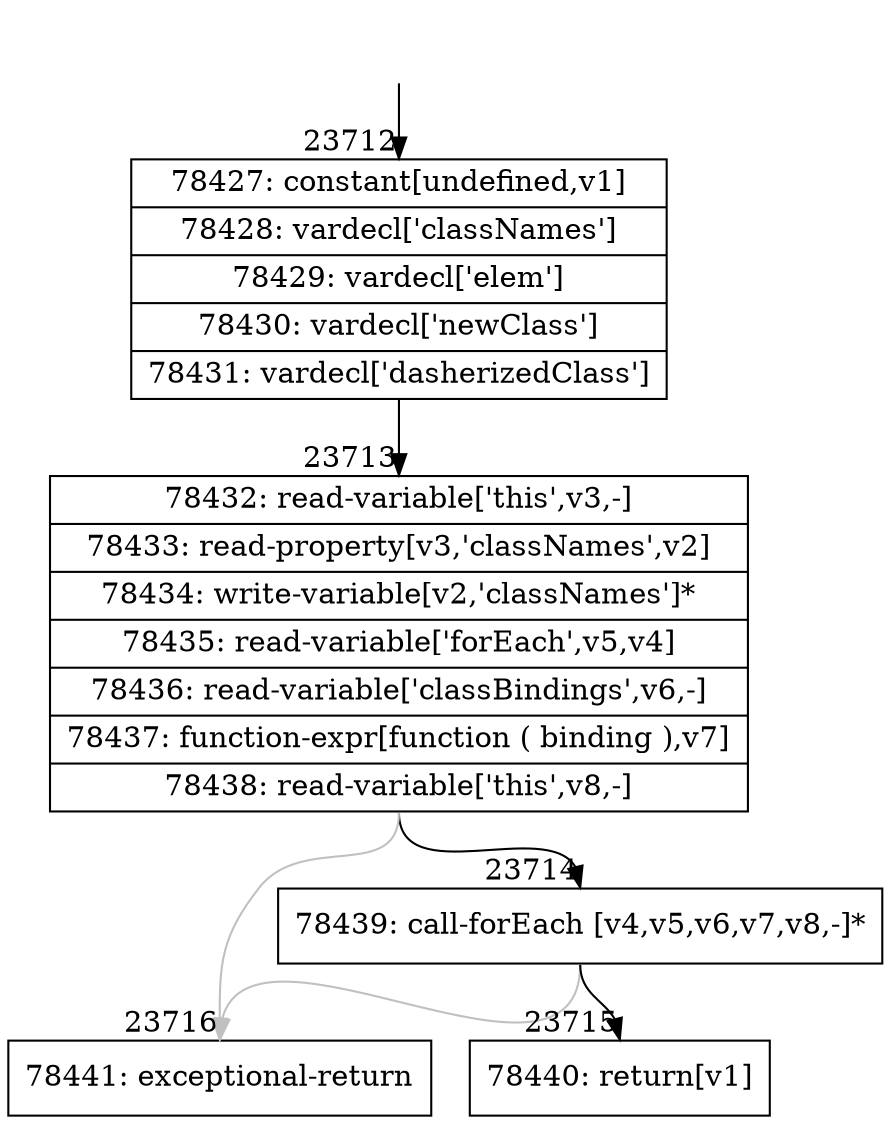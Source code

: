 digraph {
rankdir="TD"
BB_entry2070[shape=none,label=""];
BB_entry2070 -> BB23712 [tailport=s, headport=n, headlabel="    23712"]
BB23712 [shape=record label="{78427: constant[undefined,v1]|78428: vardecl['classNames']|78429: vardecl['elem']|78430: vardecl['newClass']|78431: vardecl['dasherizedClass']}" ] 
BB23712 -> BB23713 [tailport=s, headport=n, headlabel="      23713"]
BB23713 [shape=record label="{78432: read-variable['this',v3,-]|78433: read-property[v3,'classNames',v2]|78434: write-variable[v2,'classNames']*|78435: read-variable['forEach',v5,v4]|78436: read-variable['classBindings',v6,-]|78437: function-expr[function ( binding ),v7]|78438: read-variable['this',v8,-]}" ] 
BB23713 -> BB23714 [tailport=s, headport=n, headlabel="      23714"]
BB23713 -> BB23716 [tailport=s, headport=n, color=gray, headlabel="      23716"]
BB23714 [shape=record label="{78439: call-forEach [v4,v5,v6,v7,v8,-]*}" ] 
BB23714 -> BB23715 [tailport=s, headport=n, headlabel="      23715"]
BB23714 -> BB23716 [tailport=s, headport=n, color=gray]
BB23715 [shape=record label="{78440: return[v1]}" ] 
BB23716 [shape=record label="{78441: exceptional-return}" ] 
//#$~ 44835
}
